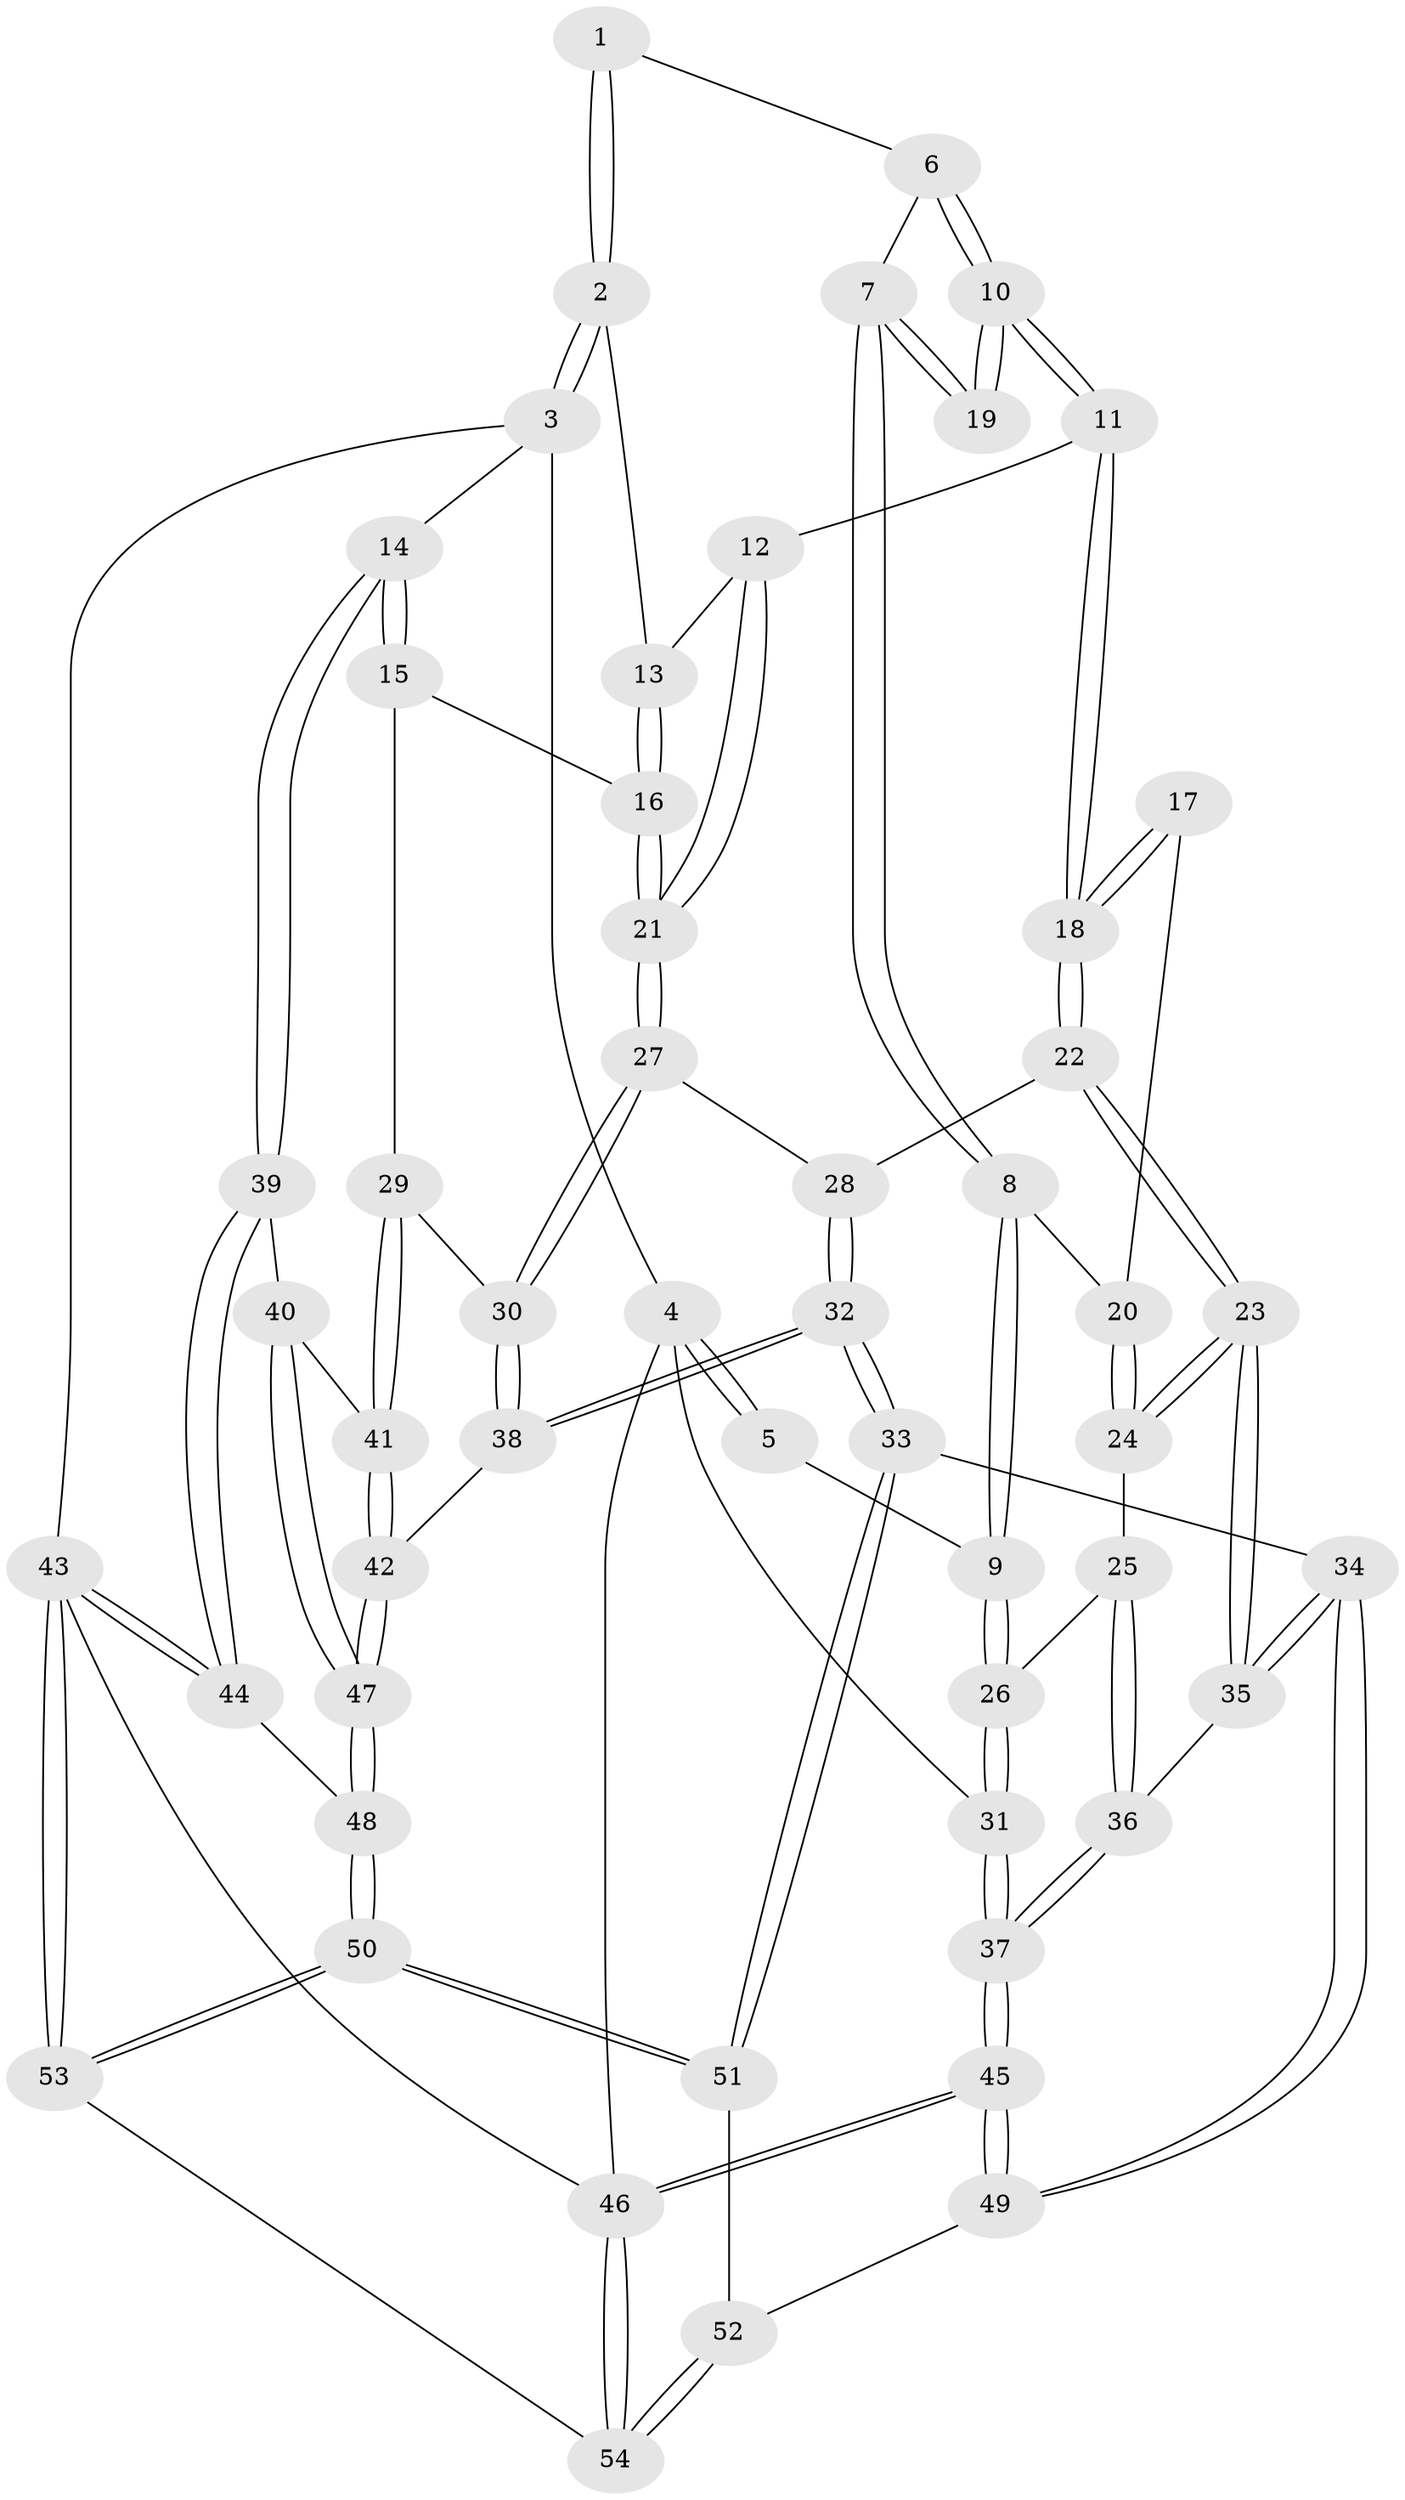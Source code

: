 // coarse degree distribution, {3: 0.3333333333333333, 6: 0.09090909090909091, 4: 0.36363636363636365, 5: 0.21212121212121213}
// Generated by graph-tools (version 1.1) at 2025/52/02/27/25 19:52:39]
// undirected, 54 vertices, 132 edges
graph export_dot {
graph [start="1"]
  node [color=gray90,style=filled];
  1 [pos="+0.3486445990684907+0"];
  2 [pos="+1+0"];
  3 [pos="+1+0"];
  4 [pos="+0+0"];
  5 [pos="+0.3068165905804851+0"];
  6 [pos="+0.36073290405478725+0"];
  7 [pos="+0.08383187172025622+0.23131794578261808"];
  8 [pos="+0.06096443230919777+0.24269908405370472"];
  9 [pos="+0+0.2640179174898256"];
  10 [pos="+0.4189625747928785+0.12803487777918976"];
  11 [pos="+0.43297354188629866+0.15665243840184875"];
  12 [pos="+0.5778003881265208+0.1935492751545075"];
  13 [pos="+0.8389394320224607+0.07064183017640656"];
  14 [pos="+1+0.40587002054285415"];
  15 [pos="+0.9134518046623052+0.3199159364145858"];
  16 [pos="+0.8277860769105733+0.27492877787789854"];
  17 [pos="+0.216420111012641+0.29191962586437886"];
  18 [pos="+0.4084366461260937+0.2518182446036675"];
  19 [pos="+0.19063261992199296+0.24135614048085904"];
  20 [pos="+0.1897979021503581+0.3202544188327991"];
  21 [pos="+0.7129408898431596+0.37836787930255755"];
  22 [pos="+0.40179563097710924+0.32663477466293556"];
  23 [pos="+0.3057580680771734+0.439756715960872"];
  24 [pos="+0.2092240956091085+0.4044829517587329"];
  25 [pos="+0.10333937606557844+0.420957162276641"];
  26 [pos="+0+0.26905975683186567"];
  27 [pos="+0.71100069905498+0.39841594656502605"];
  28 [pos="+0.474117389663426+0.39412409950158583"];
  29 [pos="+0.805891598727623+0.48130921963097345"];
  30 [pos="+0.7232354092757005+0.4538343937893331"];
  31 [pos="+0+0.25709715045579135"];
  32 [pos="+0.5752932274528303+0.662682579411972"];
  33 [pos="+0.5035541737974989+0.7056954182580627"];
  34 [pos="+0.30039755582429034+0.6548141230107535"];
  35 [pos="+0.3003174424607687+0.6545225235433634"];
  36 [pos="+0.09924997630999009+0.5068685516039863"];
  37 [pos="+0+0.7364987754659525"];
  38 [pos="+0.5768121116868054+0.6623475441720117"];
  39 [pos="+1+0.49912799711703076"];
  40 [pos="+0.9735284493774096+0.5504320867395752"];
  41 [pos="+0.9284569907429058+0.5372060419210509"];
  42 [pos="+0.6574144095189575+0.7002296474647104"];
  43 [pos="+1+1"];
  44 [pos="+1+0.7055427500728738"];
  45 [pos="+0+1"];
  46 [pos="+0+1"];
  47 [pos="+0.8205808497126389+0.8050340082868384"];
  48 [pos="+0.825318472153952+0.8164086924251281"];
  49 [pos="+0.10251877224044388+0.827019982260006"];
  50 [pos="+0.872214640200497+1"];
  51 [pos="+0.5022211147635715+0.8284928791865578"];
  52 [pos="+0.4560142646333887+0.9154171490514111"];
  53 [pos="+0.9151135869298562+1"];
  54 [pos="+0.3815330767662259+1"];
  1 -- 2;
  1 -- 2;
  1 -- 6;
  2 -- 3;
  2 -- 3;
  2 -- 13;
  3 -- 4;
  3 -- 14;
  3 -- 43;
  4 -- 5;
  4 -- 5;
  4 -- 31;
  4 -- 46;
  5 -- 9;
  6 -- 7;
  6 -- 10;
  6 -- 10;
  7 -- 8;
  7 -- 8;
  7 -- 19;
  7 -- 19;
  8 -- 9;
  8 -- 9;
  8 -- 20;
  9 -- 26;
  9 -- 26;
  10 -- 11;
  10 -- 11;
  10 -- 19;
  10 -- 19;
  11 -- 12;
  11 -- 18;
  11 -- 18;
  12 -- 13;
  12 -- 21;
  12 -- 21;
  13 -- 16;
  13 -- 16;
  14 -- 15;
  14 -- 15;
  14 -- 39;
  14 -- 39;
  15 -- 16;
  15 -- 29;
  16 -- 21;
  16 -- 21;
  17 -- 18;
  17 -- 18;
  17 -- 20;
  18 -- 22;
  18 -- 22;
  20 -- 24;
  20 -- 24;
  21 -- 27;
  21 -- 27;
  22 -- 23;
  22 -- 23;
  22 -- 28;
  23 -- 24;
  23 -- 24;
  23 -- 35;
  23 -- 35;
  24 -- 25;
  25 -- 26;
  25 -- 36;
  25 -- 36;
  26 -- 31;
  26 -- 31;
  27 -- 28;
  27 -- 30;
  27 -- 30;
  28 -- 32;
  28 -- 32;
  29 -- 30;
  29 -- 41;
  29 -- 41;
  30 -- 38;
  30 -- 38;
  31 -- 37;
  31 -- 37;
  32 -- 33;
  32 -- 33;
  32 -- 38;
  32 -- 38;
  33 -- 34;
  33 -- 51;
  33 -- 51;
  34 -- 35;
  34 -- 35;
  34 -- 49;
  34 -- 49;
  35 -- 36;
  36 -- 37;
  36 -- 37;
  37 -- 45;
  37 -- 45;
  38 -- 42;
  39 -- 40;
  39 -- 44;
  39 -- 44;
  40 -- 41;
  40 -- 47;
  40 -- 47;
  41 -- 42;
  41 -- 42;
  42 -- 47;
  42 -- 47;
  43 -- 44;
  43 -- 44;
  43 -- 53;
  43 -- 53;
  43 -- 46;
  44 -- 48;
  45 -- 46;
  45 -- 46;
  45 -- 49;
  45 -- 49;
  46 -- 54;
  46 -- 54;
  47 -- 48;
  47 -- 48;
  48 -- 50;
  48 -- 50;
  49 -- 52;
  50 -- 51;
  50 -- 51;
  50 -- 53;
  50 -- 53;
  51 -- 52;
  52 -- 54;
  52 -- 54;
  53 -- 54;
}
